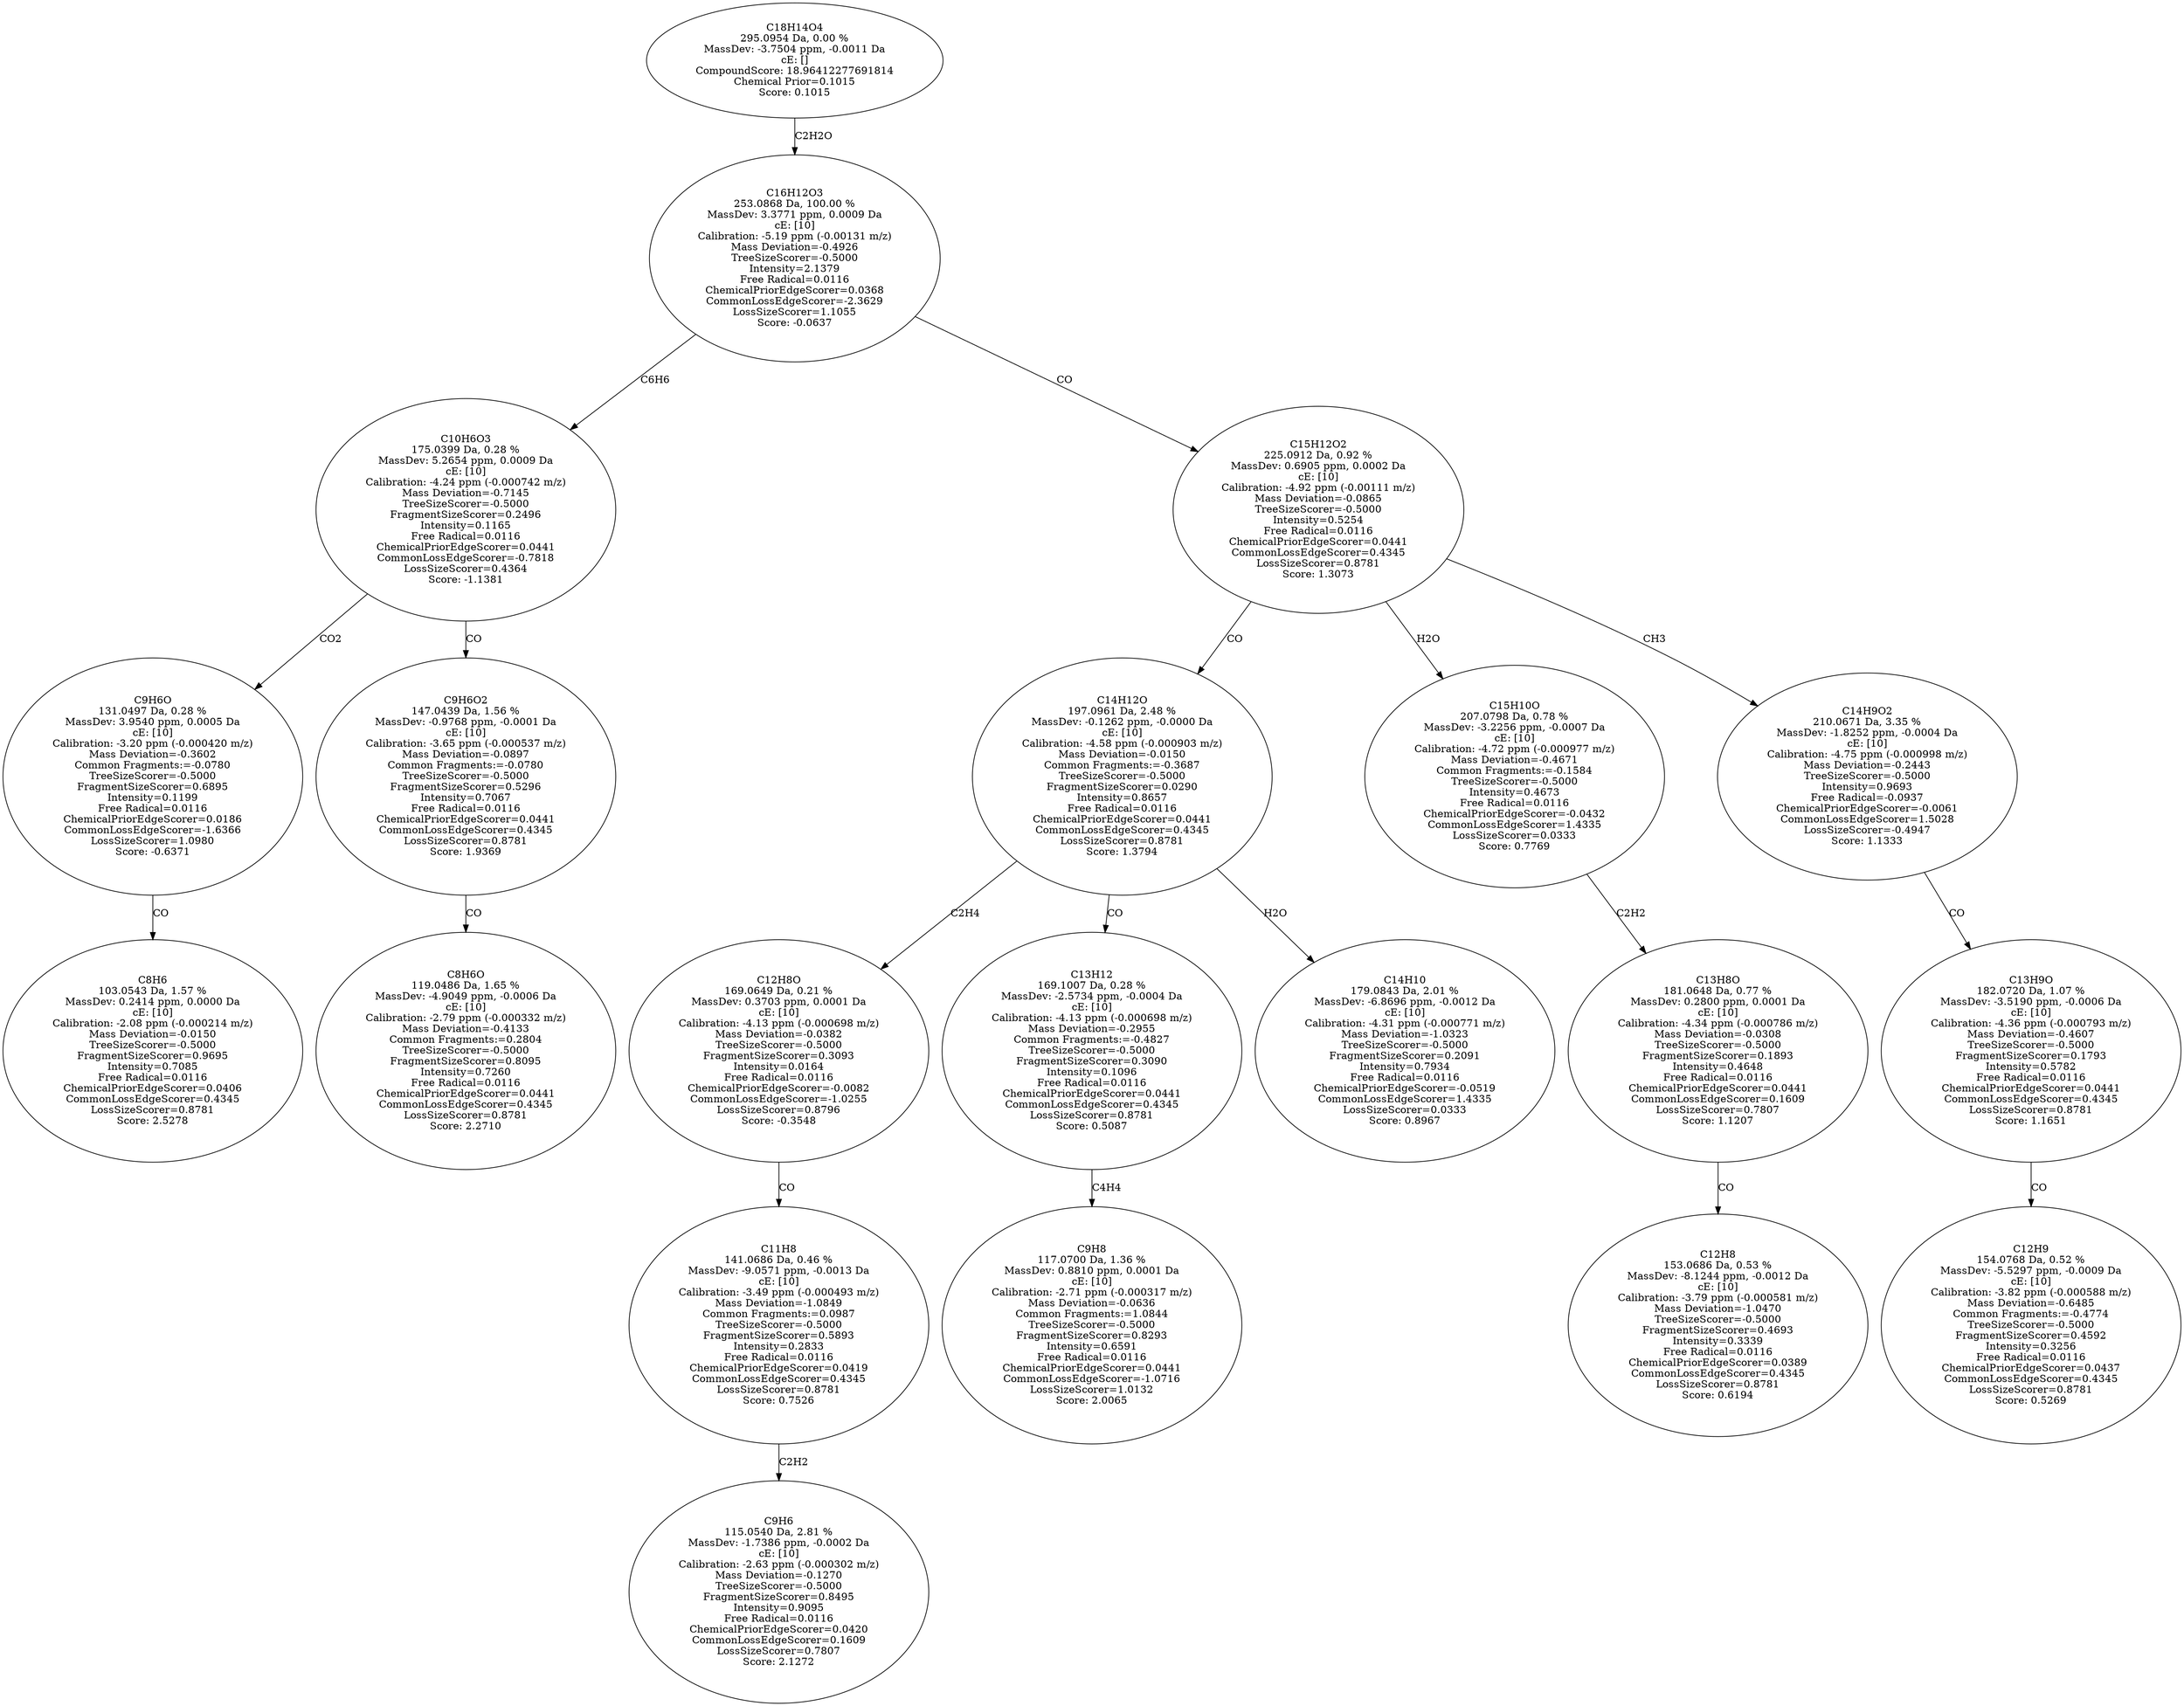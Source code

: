 strict digraph {
v1 [label="C8H6\n103.0543 Da, 1.57 %\nMassDev: 0.2414 ppm, 0.0000 Da\ncE: [10]\nCalibration: -2.08 ppm (-0.000214 m/z)\nMass Deviation=-0.0150\nTreeSizeScorer=-0.5000\nFragmentSizeScorer=0.9695\nIntensity=0.7085\nFree Radical=0.0116\nChemicalPriorEdgeScorer=0.0406\nCommonLossEdgeScorer=0.4345\nLossSizeScorer=0.8781\nScore: 2.5278"];
v2 [label="C9H6O\n131.0497 Da, 0.28 %\nMassDev: 3.9540 ppm, 0.0005 Da\ncE: [10]\nCalibration: -3.20 ppm (-0.000420 m/z)\nMass Deviation=-0.3602\nCommon Fragments:=-0.0780\nTreeSizeScorer=-0.5000\nFragmentSizeScorer=0.6895\nIntensity=0.1199\nFree Radical=0.0116\nChemicalPriorEdgeScorer=0.0186\nCommonLossEdgeScorer=-1.6366\nLossSizeScorer=1.0980\nScore: -0.6371"];
v3 [label="C8H6O\n119.0486 Da, 1.65 %\nMassDev: -4.9049 ppm, -0.0006 Da\ncE: [10]\nCalibration: -2.79 ppm (-0.000332 m/z)\nMass Deviation=-0.4133\nCommon Fragments:=0.2804\nTreeSizeScorer=-0.5000\nFragmentSizeScorer=0.8095\nIntensity=0.7260\nFree Radical=0.0116\nChemicalPriorEdgeScorer=0.0441\nCommonLossEdgeScorer=0.4345\nLossSizeScorer=0.8781\nScore: 2.2710"];
v4 [label="C9H6O2\n147.0439 Da, 1.56 %\nMassDev: -0.9768 ppm, -0.0001 Da\ncE: [10]\nCalibration: -3.65 ppm (-0.000537 m/z)\nMass Deviation=-0.0897\nCommon Fragments:=-0.0780\nTreeSizeScorer=-0.5000\nFragmentSizeScorer=0.5296\nIntensity=0.7067\nFree Radical=0.0116\nChemicalPriorEdgeScorer=0.0441\nCommonLossEdgeScorer=0.4345\nLossSizeScorer=0.8781\nScore: 1.9369"];
v5 [label="C10H6O3\n175.0399 Da, 0.28 %\nMassDev: 5.2654 ppm, 0.0009 Da\ncE: [10]\nCalibration: -4.24 ppm (-0.000742 m/z)\nMass Deviation=-0.7145\nTreeSizeScorer=-0.5000\nFragmentSizeScorer=0.2496\nIntensity=0.1165\nFree Radical=0.0116\nChemicalPriorEdgeScorer=0.0441\nCommonLossEdgeScorer=-0.7818\nLossSizeScorer=0.4364\nScore: -1.1381"];
v6 [label="C9H6\n115.0540 Da, 2.81 %\nMassDev: -1.7386 ppm, -0.0002 Da\ncE: [10]\nCalibration: -2.63 ppm (-0.000302 m/z)\nMass Deviation=-0.1270\nTreeSizeScorer=-0.5000\nFragmentSizeScorer=0.8495\nIntensity=0.9095\nFree Radical=0.0116\nChemicalPriorEdgeScorer=0.0420\nCommonLossEdgeScorer=0.1609\nLossSizeScorer=0.7807\nScore: 2.1272"];
v7 [label="C11H8\n141.0686 Da, 0.46 %\nMassDev: -9.0571 ppm, -0.0013 Da\ncE: [10]\nCalibration: -3.49 ppm (-0.000493 m/z)\nMass Deviation=-1.0849\nCommon Fragments:=0.0987\nTreeSizeScorer=-0.5000\nFragmentSizeScorer=0.5893\nIntensity=0.2833\nFree Radical=0.0116\nChemicalPriorEdgeScorer=0.0419\nCommonLossEdgeScorer=0.4345\nLossSizeScorer=0.8781\nScore: 0.7526"];
v8 [label="C12H8O\n169.0649 Da, 0.21 %\nMassDev: 0.3703 ppm, 0.0001 Da\ncE: [10]\nCalibration: -4.13 ppm (-0.000698 m/z)\nMass Deviation=-0.0382\nTreeSizeScorer=-0.5000\nFragmentSizeScorer=0.3093\nIntensity=0.0164\nFree Radical=0.0116\nChemicalPriorEdgeScorer=-0.0082\nCommonLossEdgeScorer=-1.0255\nLossSizeScorer=0.8796\nScore: -0.3548"];
v9 [label="C9H8\n117.0700 Da, 1.36 %\nMassDev: 0.8810 ppm, 0.0001 Da\ncE: [10]\nCalibration: -2.71 ppm (-0.000317 m/z)\nMass Deviation=-0.0636\nCommon Fragments:=1.0844\nTreeSizeScorer=-0.5000\nFragmentSizeScorer=0.8293\nIntensity=0.6591\nFree Radical=0.0116\nChemicalPriorEdgeScorer=0.0441\nCommonLossEdgeScorer=-1.0716\nLossSizeScorer=1.0132\nScore: 2.0065"];
v10 [label="C13H12\n169.1007 Da, 0.28 %\nMassDev: -2.5734 ppm, -0.0004 Da\ncE: [10]\nCalibration: -4.13 ppm (-0.000698 m/z)\nMass Deviation=-0.2955\nCommon Fragments:=-0.4827\nTreeSizeScorer=-0.5000\nFragmentSizeScorer=0.3090\nIntensity=0.1096\nFree Radical=0.0116\nChemicalPriorEdgeScorer=0.0441\nCommonLossEdgeScorer=0.4345\nLossSizeScorer=0.8781\nScore: 0.5087"];
v11 [label="C14H10\n179.0843 Da, 2.01 %\nMassDev: -6.8696 ppm, -0.0012 Da\ncE: [10]\nCalibration: -4.31 ppm (-0.000771 m/z)\nMass Deviation=-1.0323\nTreeSizeScorer=-0.5000\nFragmentSizeScorer=0.2091\nIntensity=0.7934\nFree Radical=0.0116\nChemicalPriorEdgeScorer=-0.0519\nCommonLossEdgeScorer=1.4335\nLossSizeScorer=0.0333\nScore: 0.8967"];
v12 [label="C14H12O\n197.0961 Da, 2.48 %\nMassDev: -0.1262 ppm, -0.0000 Da\ncE: [10]\nCalibration: -4.58 ppm (-0.000903 m/z)\nMass Deviation=-0.0150\nCommon Fragments:=-0.3687\nTreeSizeScorer=-0.5000\nFragmentSizeScorer=0.0290\nIntensity=0.8657\nFree Radical=0.0116\nChemicalPriorEdgeScorer=0.0441\nCommonLossEdgeScorer=0.4345\nLossSizeScorer=0.8781\nScore: 1.3794"];
v13 [label="C12H8\n153.0686 Da, 0.53 %\nMassDev: -8.1244 ppm, -0.0012 Da\ncE: [10]\nCalibration: -3.79 ppm (-0.000581 m/z)\nMass Deviation=-1.0470\nTreeSizeScorer=-0.5000\nFragmentSizeScorer=0.4693\nIntensity=0.3339\nFree Radical=0.0116\nChemicalPriorEdgeScorer=0.0389\nCommonLossEdgeScorer=0.4345\nLossSizeScorer=0.8781\nScore: 0.6194"];
v14 [label="C13H8O\n181.0648 Da, 0.77 %\nMassDev: 0.2800 ppm, 0.0001 Da\ncE: [10]\nCalibration: -4.34 ppm (-0.000786 m/z)\nMass Deviation=-0.0308\nTreeSizeScorer=-0.5000\nFragmentSizeScorer=0.1893\nIntensity=0.4648\nFree Radical=0.0116\nChemicalPriorEdgeScorer=0.0441\nCommonLossEdgeScorer=0.1609\nLossSizeScorer=0.7807\nScore: 1.1207"];
v15 [label="C15H10O\n207.0798 Da, 0.78 %\nMassDev: -3.2256 ppm, -0.0007 Da\ncE: [10]\nCalibration: -4.72 ppm (-0.000977 m/z)\nMass Deviation=-0.4671\nCommon Fragments:=-0.1584\nTreeSizeScorer=-0.5000\nIntensity=0.4673\nFree Radical=0.0116\nChemicalPriorEdgeScorer=-0.0432\nCommonLossEdgeScorer=1.4335\nLossSizeScorer=0.0333\nScore: 0.7769"];
v16 [label="C12H9\n154.0768 Da, 0.52 %\nMassDev: -5.5297 ppm, -0.0009 Da\ncE: [10]\nCalibration: -3.82 ppm (-0.000588 m/z)\nMass Deviation=-0.6485\nCommon Fragments:=-0.4774\nTreeSizeScorer=-0.5000\nFragmentSizeScorer=0.4592\nIntensity=0.3256\nFree Radical=0.0116\nChemicalPriorEdgeScorer=0.0437\nCommonLossEdgeScorer=0.4345\nLossSizeScorer=0.8781\nScore: 0.5269"];
v17 [label="C13H9O\n182.0720 Da, 1.07 %\nMassDev: -3.5190 ppm, -0.0006 Da\ncE: [10]\nCalibration: -4.36 ppm (-0.000793 m/z)\nMass Deviation=-0.4607\nTreeSizeScorer=-0.5000\nFragmentSizeScorer=0.1793\nIntensity=0.5782\nFree Radical=0.0116\nChemicalPriorEdgeScorer=0.0441\nCommonLossEdgeScorer=0.4345\nLossSizeScorer=0.8781\nScore: 1.1651"];
v18 [label="C14H9O2\n210.0671 Da, 3.35 %\nMassDev: -1.8252 ppm, -0.0004 Da\ncE: [10]\nCalibration: -4.75 ppm (-0.000998 m/z)\nMass Deviation=-0.2443\nTreeSizeScorer=-0.5000\nIntensity=0.9693\nFree Radical=-0.0937\nChemicalPriorEdgeScorer=-0.0061\nCommonLossEdgeScorer=1.5028\nLossSizeScorer=-0.4947\nScore: 1.1333"];
v19 [label="C15H12O2\n225.0912 Da, 0.92 %\nMassDev: 0.6905 ppm, 0.0002 Da\ncE: [10]\nCalibration: -4.92 ppm (-0.00111 m/z)\nMass Deviation=-0.0865\nTreeSizeScorer=-0.5000\nIntensity=0.5254\nFree Radical=0.0116\nChemicalPriorEdgeScorer=0.0441\nCommonLossEdgeScorer=0.4345\nLossSizeScorer=0.8781\nScore: 1.3073"];
v20 [label="C16H12O3\n253.0868 Da, 100.00 %\nMassDev: 3.3771 ppm, 0.0009 Da\ncE: [10]\nCalibration: -5.19 ppm (-0.00131 m/z)\nMass Deviation=-0.4926\nTreeSizeScorer=-0.5000\nIntensity=2.1379\nFree Radical=0.0116\nChemicalPriorEdgeScorer=0.0368\nCommonLossEdgeScorer=-2.3629\nLossSizeScorer=1.1055\nScore: -0.0637"];
v21 [label="C18H14O4\n295.0954 Da, 0.00 %\nMassDev: -3.7504 ppm, -0.0011 Da\ncE: []\nCompoundScore: 18.96412277691814\nChemical Prior=0.1015\nScore: 0.1015"];
v2 -> v1 [label="CO"];
v5 -> v2 [label="CO2"];
v4 -> v3 [label="CO"];
v5 -> v4 [label="CO"];
v20 -> v5 [label="C6H6"];
v7 -> v6 [label="C2H2"];
v8 -> v7 [label="CO"];
v12 -> v8 [label="C2H4"];
v10 -> v9 [label="C4H4"];
v12 -> v10 [label="CO"];
v12 -> v11 [label="H2O"];
v19 -> v12 [label="CO"];
v14 -> v13 [label="CO"];
v15 -> v14 [label="C2H2"];
v19 -> v15 [label="H2O"];
v17 -> v16 [label="CO"];
v18 -> v17 [label="CO"];
v19 -> v18 [label="CH3"];
v20 -> v19 [label="CO"];
v21 -> v20 [label="C2H2O"];
}